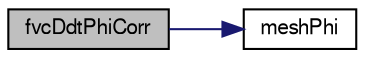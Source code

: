 digraph "fvcDdtPhiCorr"
{
  bgcolor="transparent";
  edge [fontname="FreeSans",fontsize="10",labelfontname="FreeSans",labelfontsize="10"];
  node [fontname="FreeSans",fontsize="10",shape=record];
  rankdir="LR";
  Node1266 [label="fvcDdtPhiCorr",height=0.2,width=0.4,color="black", fillcolor="grey75", style="filled", fontcolor="black"];
  Node1266 -> Node1267 [color="midnightblue",fontsize="10",style="solid",fontname="FreeSans"];
  Node1267 [label="meshPhi",height=0.2,width=0.4,color="black",URL="$a22470.html#ab9b3ec36b13f0ff78f35c1f7e43729a0"];
}
